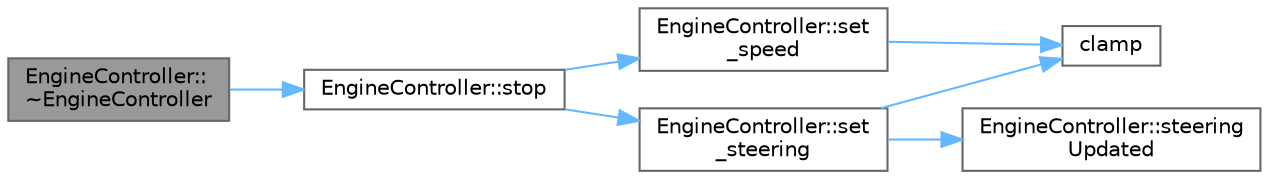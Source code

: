 digraph "EngineController::~EngineController"
{
 // LATEX_PDF_SIZE
  bgcolor="transparent";
  edge [fontname=Helvetica,fontsize=10,labelfontname=Helvetica,labelfontsize=10];
  node [fontname=Helvetica,fontsize=10,shape=box,height=0.2,width=0.4];
  rankdir="LR";
  Node1 [id="Node000001",label="EngineController::\l~EngineController",height=0.2,width=0.4,color="gray40", fillcolor="grey60", style="filled", fontcolor="black",tooltip=" "];
  Node1 -> Node2 [id="edge1_Node000001_Node000002",color="steelblue1",style="solid",tooltip=" "];
  Node2 [id="Node000002",label="EngineController::stop",height=0.2,width=0.4,color="grey40", fillcolor="white", style="filled",URL="$classEngineController.html#a074d7c44fc23053b0bc8aee6650971bf",tooltip=" "];
  Node2 -> Node3 [id="edge2_Node000002_Node000003",color="steelblue1",style="solid",tooltip=" "];
  Node3 [id="Node000003",label="EngineController::set\l_speed",height=0.2,width=0.4,color="grey40", fillcolor="white", style="filled",URL="$classEngineController.html#ad865d656c4d1dd4a86b9206a2a9bd926",tooltip=" "];
  Node3 -> Node4 [id="edge3_Node000003_Node000004",color="steelblue1",style="solid",tooltip=" "];
  Node4 [id="Node000004",label="clamp",height=0.2,width=0.4,color="grey40", fillcolor="white", style="filled",URL="$EngineController_8cpp.html#a83100694a686c920777a21081dc0db93",tooltip=" "];
  Node2 -> Node5 [id="edge4_Node000002_Node000005",color="steelblue1",style="solid",tooltip=" "];
  Node5 [id="Node000005",label="EngineController::set\l_steering",height=0.2,width=0.4,color="grey40", fillcolor="white", style="filled",URL="$classEngineController.html#afb4f398c794e6d6bb99b2e5426ce4567",tooltip=" "];
  Node5 -> Node4 [id="edge5_Node000005_Node000004",color="steelblue1",style="solid",tooltip=" "];
  Node5 -> Node6 [id="edge6_Node000005_Node000006",color="steelblue1",style="solid",tooltip=" "];
  Node6 [id="Node000006",label="EngineController::steering\lUpdated",height=0.2,width=0.4,color="grey40", fillcolor="white", style="filled",URL="$classEngineController.html#ac2a03e1ff8759c458d7cc34ccae7f22c",tooltip=" "];
}
